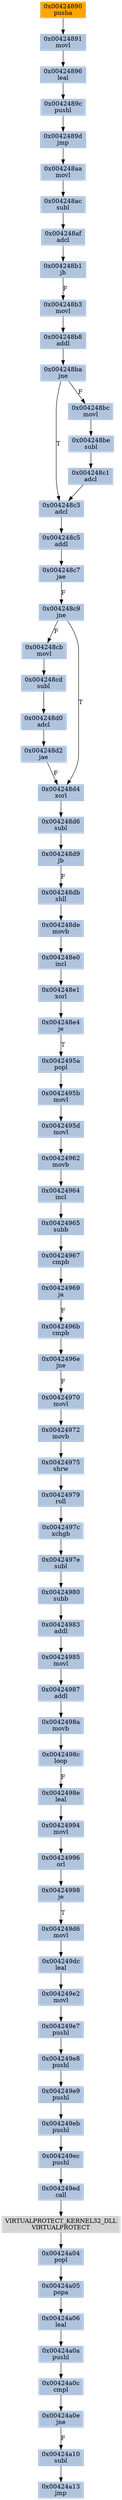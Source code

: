 strict digraph G {
	graph [bgcolor=transparent,
		name=G
	];
	node [color=lightsteelblue,
		fillcolor=lightsteelblue,
		shape=rectangle,
		style=filled
	];
	"0x00424970"	[label="0x00424970
movl"];
	"0x00424972"	[label="0x00424972
movb"];
	"0x00424970" -> "0x00424972"	[color="#000000"];
	"0x004248b3"	[label="0x004248b3
movl"];
	"0x004248b8"	[label="0x004248b8
addl"];
	"0x004248b3" -> "0x004248b8"	[color="#000000"];
	"0x00424965"	[label="0x00424965
subb"];
	"0x00424967"	[label="0x00424967
cmpb"];
	"0x00424965" -> "0x00424967"	[color="#000000"];
	"0x0042489c"	[label="0x0042489c
pushl"];
	"0x0042489d"	[label="0x0042489d
jmp"];
	"0x0042489c" -> "0x0042489d"	[color="#000000"];
	"0x004248c9"	[label="0x004248c9
jne"];
	"0x004248cb"	[label="0x004248cb
movl"];
	"0x004248c9" -> "0x004248cb"	[color="#000000",
		label=F];
	"0x004248d4"	[label="0x004248d4
xorl"];
	"0x004248c9" -> "0x004248d4"	[color="#000000",
		label=T];
	"0x004248be"	[label="0x004248be
subl"];
	"0x004248c1"	[label="0x004248c1
adcl"];
	"0x004248be" -> "0x004248c1"	[color="#000000"];
	"0x00424987"	[label="0x00424987
addl"];
	"0x0042498a"	[label="0x0042498a
movb"];
	"0x00424987" -> "0x0042498a"	[color="#000000"];
	"0x00424979"	[label="0x00424979
roll"];
	"0x0042497c"	[label="0x0042497c
xchgb"];
	"0x00424979" -> "0x0042497c"	[color="#000000"];
	"0x004249e8"	[label="0x004249e8
pushl"];
	"0x004249e9"	[label="0x004249e9
pushl"];
	"0x004249e8" -> "0x004249e9"	[color="#000000"];
	"0x0042495d"	[label="0x0042495d
movl"];
	"0x00424962"	[label="0x00424962
movb"];
	"0x0042495d" -> "0x00424962"	[color="#000000"];
	"0x0042496e"	[label="0x0042496e
jne"];
	"0x0042496e" -> "0x00424970"	[color="#000000",
		label=F];
	"0x004249ec"	[label="0x004249ec
pushl"];
	"0x004249ed"	[label="0x004249ed
call"];
	"0x004249ec" -> "0x004249ed"	[color="#000000"];
	"0x004249e2"	[label="0x004249e2
movl"];
	"0x004249e7"	[label="0x004249e7
pushl"];
	"0x004249e2" -> "0x004249e7"	[color="#000000"];
	"0x004248e0"	[label="0x004248e0
incl"];
	"0x004248e1"	[label="0x004248e1
xorl"];
	"0x004248e0" -> "0x004248e1"	[color="#000000"];
	"0x004249e7" -> "0x004249e8"	[color="#000000"];
	"0x00424964"	[label="0x00424964
incl"];
	"0x00424964" -> "0x00424965"	[color="#000000"];
	"0x0042495b"	[label="0x0042495b
movl"];
	"0x0042495b" -> "0x0042495d"	[color="#000000"];
	"0x0042495a"	[label="0x0042495a
popl"];
	"0x0042495a" -> "0x0042495b"	[color="#000000"];
	"0x00424891"	[label="0x00424891
movl"];
	"0x00424896"	[label="0x00424896
leal"];
	"0x00424891" -> "0x00424896"	[color="#000000"];
	"0x00424a0a"	[label="0x00424a0a
pushl"];
	"0x00424a0c"	[label="0x00424a0c
cmpl"];
	"0x00424a0a" -> "0x00424a0c"	[color="#000000"];
	"0x00424a13"	[label="0x00424a13
jmp"];
	"0x0042498c"	[label="0x0042498c
loop"];
	"0x0042498a" -> "0x0042498c"	[color="#000000"];
	"0x004249eb"	[label="0x004249eb
pushl"];
	"0x004249e9" -> "0x004249eb"	[color="#000000"];
	"0x0042498e"	[label="0x0042498e
leal"];
	"0x00424994"	[label="0x00424994
movl"];
	"0x0042498e" -> "0x00424994"	[color="#000000"];
	"0x00424a0e"	[label="0x00424a0e
jne"];
	"0x00424a10"	[label="0x00424a10
subl"];
	"0x00424a0e" -> "0x00424a10"	[color="#000000",
		label=F];
	"0x00424985"	[label="0x00424985
movl"];
	"0x00424985" -> "0x00424987"	[color="#000000"];
	"0x00424983"	[label="0x00424983
addl"];
	"0x00424983" -> "0x00424985"	[color="#000000"];
	"0x004248d6"	[label="0x004248d6
subl"];
	"0x004248d9"	[label="0x004248d9
jb"];
	"0x004248d6" -> "0x004248d9"	[color="#000000"];
	"0x004248c7"	[label="0x004248c7
jae"];
	"0x004248c7" -> "0x004248c9"	[color="#000000",
		label=F];
	"0x004248c5"	[label="0x004248c5
addl"];
	"0x004248c5" -> "0x004248c7"	[color="#000000"];
	"0x004248b1"	[label="0x004248b1
jb"];
	"0x004248b1" -> "0x004248b3"	[color="#000000",
		label=F];
	"0x004248af"	[label="0x004248af
adcl"];
	"0x004248af" -> "0x004248b1"	[color="#000000"];
	"0x004248ac"	[label="0x004248ac
subl"];
	"0x004248ac" -> "0x004248af"	[color="#000000"];
	"0x00424a10" -> "0x00424a13"	[color="#000000"];
	"0x0042497e"	[label="0x0042497e
subl"];
	"0x0042497c" -> "0x0042497e"	[color="#000000"];
	"0x004248aa"	[label="0x004248aa
movl"];
	"0x0042489d" -> "0x004248aa"	[color="#000000"];
	"0x00424a0c" -> "0x00424a0e"	[color="#000000"];
	"0x00424998"	[label="0x00424998
je"];
	"0x004249d6"	[label="0x004249d6
movl"];
	"0x00424998" -> "0x004249d6"	[color="#000000",
		label=T];
	"0x00424890"	[color=lightgrey,
		fillcolor=orange,
		label="0x00424890
pusha"];
	"0x00424890" -> "0x00424891"	[color="#000000"];
	"0x00424996"	[label="0x00424996
orl"];
	"0x00424996" -> "0x00424998"	[color="#000000"];
	"0x004248ba"	[label="0x004248ba
jne"];
	"0x004248c3"	[label="0x004248c3
adcl"];
	"0x004248ba" -> "0x004248c3"	[color="#000000",
		label=T];
	"0x004248bc"	[label="0x004248bc
movl"];
	"0x004248ba" -> "0x004248bc"	[color="#000000",
		label=F];
	"0x004249dc"	[label="0x004249dc
leal"];
	"0x004249d6" -> "0x004249dc"	[color="#000000"];
	"0x0042496b"	[label="0x0042496b
cmpb"];
	"0x0042496b" -> "0x0042496e"	[color="#000000"];
	"0x004248cd"	[label="0x004248cd
subl"];
	"0x004248cb" -> "0x004248cd"	[color="#000000"];
	"0x004248d0"	[label="0x004248d0
adcl"];
	"0x004248d2"	[label="0x004248d2
jae"];
	"0x004248d0" -> "0x004248d2"	[color="#000000"];
	"0x004248d4" -> "0x004248d6"	[color="#000000"];
	"0x004249eb" -> "0x004249ec"	[color="#000000"];
	"0x00424975"	[label="0x00424975
shrw"];
	"0x00424975" -> "0x00424979"	[color="#000000"];
	"0x00424969"	[label="0x00424969
ja"];
	"0x00424967" -> "0x00424969"	[color="#000000"];
	"0x004248db"	[label="0x004248db
shll"];
	"0x004248de"	[label="0x004248de
movb"];
	"0x004248db" -> "0x004248de"	[color="#000000"];
	"0x004248c3" -> "0x004248c5"	[color="#000000"];
	VIRTUALPROTECT_KERNEL32_DLL	[color=lightgrey,
		fillcolor=lightgrey,
		label="VIRTUALPROTECT_KERNEL32_DLL
VIRTUALPROTECT"];
	"0x00424a04"	[label="0x00424a04
popl"];
	VIRTUALPROTECT_KERNEL32_DLL -> "0x00424a04"	[color="#000000"];
	"0x00424972" -> "0x00424975"	[color="#000000"];
	"0x004248aa" -> "0x004248ac"	[color="#000000"];
	"0x004248c1" -> "0x004248c3"	[color="#000000"];
	"0x004248bc" -> "0x004248be"	[color="#000000"];
	"0x004248de" -> "0x004248e0"	[color="#000000"];
	"0x004248d2" -> "0x004248d4"	[color="#000000",
		label=F];
	"0x00424994" -> "0x00424996"	[color="#000000"];
	"0x00424a05"	[label="0x00424a05
popa"];
	"0x00424a06"	[label="0x00424a06
leal"];
	"0x00424a05" -> "0x00424a06"	[color="#000000"];
	"0x004248cd" -> "0x004248d0"	[color="#000000"];
	"0x004249ed" -> VIRTUALPROTECT_KERNEL32_DLL	[color="#000000"];
	"0x00424980"	[label="0x00424980
subb"];
	"0x00424980" -> "0x00424983"	[color="#000000"];
	"0x004248d9" -> "0x004248db"	[color="#000000",
		label=F];
	"0x004249dc" -> "0x004249e2"	[color="#000000"];
	"0x004248e4"	[label="0x004248e4
je"];
	"0x004248e4" -> "0x0042495a"	[color="#000000",
		label=T];
	"0x00424896" -> "0x0042489c"	[color="#000000"];
	"0x0042498c" -> "0x0042498e"	[color="#000000",
		label=F];
	"0x00424a04" -> "0x00424a05"	[color="#000000"];
	"0x0042497e" -> "0x00424980"	[color="#000000"];
	"0x00424969" -> "0x0042496b"	[color="#000000",
		label=F];
	"0x00424a06" -> "0x00424a0a"	[color="#000000"];
	"0x00424962" -> "0x00424964"	[color="#000000"];
	"0x004248e1" -> "0x004248e4"	[color="#000000"];
	"0x004248b8" -> "0x004248ba"	[color="#000000"];
}
